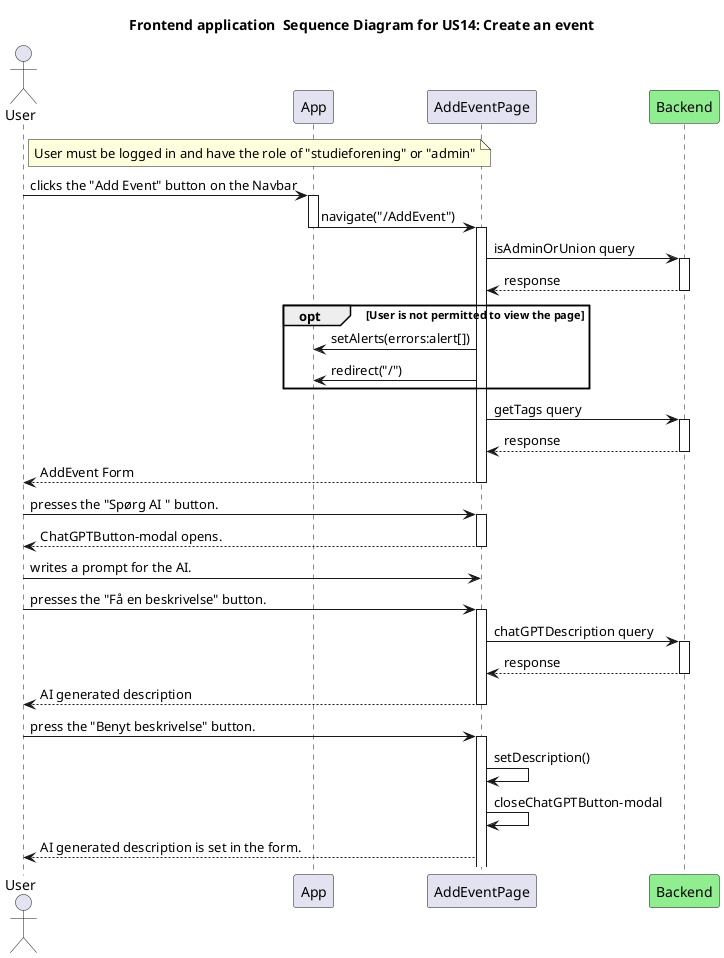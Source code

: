 @startuml "System Sequence Diagram for Register Flow"
title Frontend application  Sequence Diagram for US14: Create an event
actor User as user

participant "App" as App
participant "AddEventPage" as AEP
participant "Backend" as be #LightGreen

note right of user
User must be logged in and have the role of "studieforening" or "admin"
end note
user -> App: clicks the "Add Event" button on the Navbar
activate App
App -> AEP: navigate("/AddEvent")
deactivate App
activate AEP

AEP -> be: isAdminOrUnion query
activate be
be --> AEP: response
deactivate be

opt User is not permitted to view the page
    AEP -> App: setAlerts(errors:alert[])
    AEP -> App: redirect("/")
end
AEP -> be: getTags query
activate be
be --> AEP: response
deactivate be
AEP --> user: AddEvent Form
deactivate AEP


user -> AEP : presses the "Spørg AI " button.
activate AEP
AEP --> user: ChatGPTButton-modal opens.
deactivate AEP
user -> AEP : writes a prompt for the AI.
user -> AEP : presses the "Få en beskrivelse" button.
activate AEP
AEP -> be: chatGPTDescription query
activate be
be --> AEP: response
deactivate be
AEP --> user: AI generated description
deactivate AEP

user -> AEP : press the "Benyt beskrivelse" button.
activate AEP
AEP -> AEP: setDescription()
AEP -> AEP: closeChatGPTButton-modal
AEP --> user: AI generated description is set in the form.


@enduml
